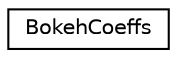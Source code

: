 digraph G
{
  edge [fontname="Helvetica",fontsize="10",labelfontname="Helvetica",labelfontsize="10"];
  node [fontname="Helvetica",fontsize="10",shape=record];
  rankdir=LR;
  Node1 [label="BokehCoeffs",height=0.2,width=0.4,color="black", fillcolor="white", style="filled",URL="$d9/d85/structBokehCoeffs.html"];
}
